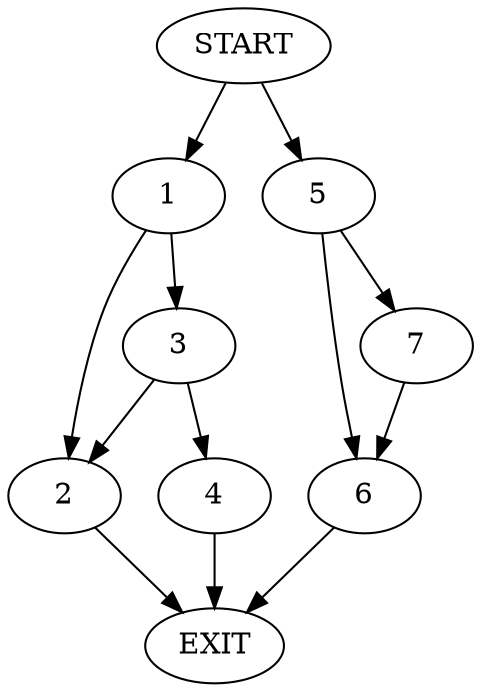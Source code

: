 digraph {
0 [label="START"]
8 [label="EXIT"]
0 -> 1
1 -> 2
1 -> 3
3 -> 2
3 -> 4
2 -> 8
4 -> 8
0 -> 5
5 -> 6
5 -> 7
7 -> 6
6 -> 8
}
